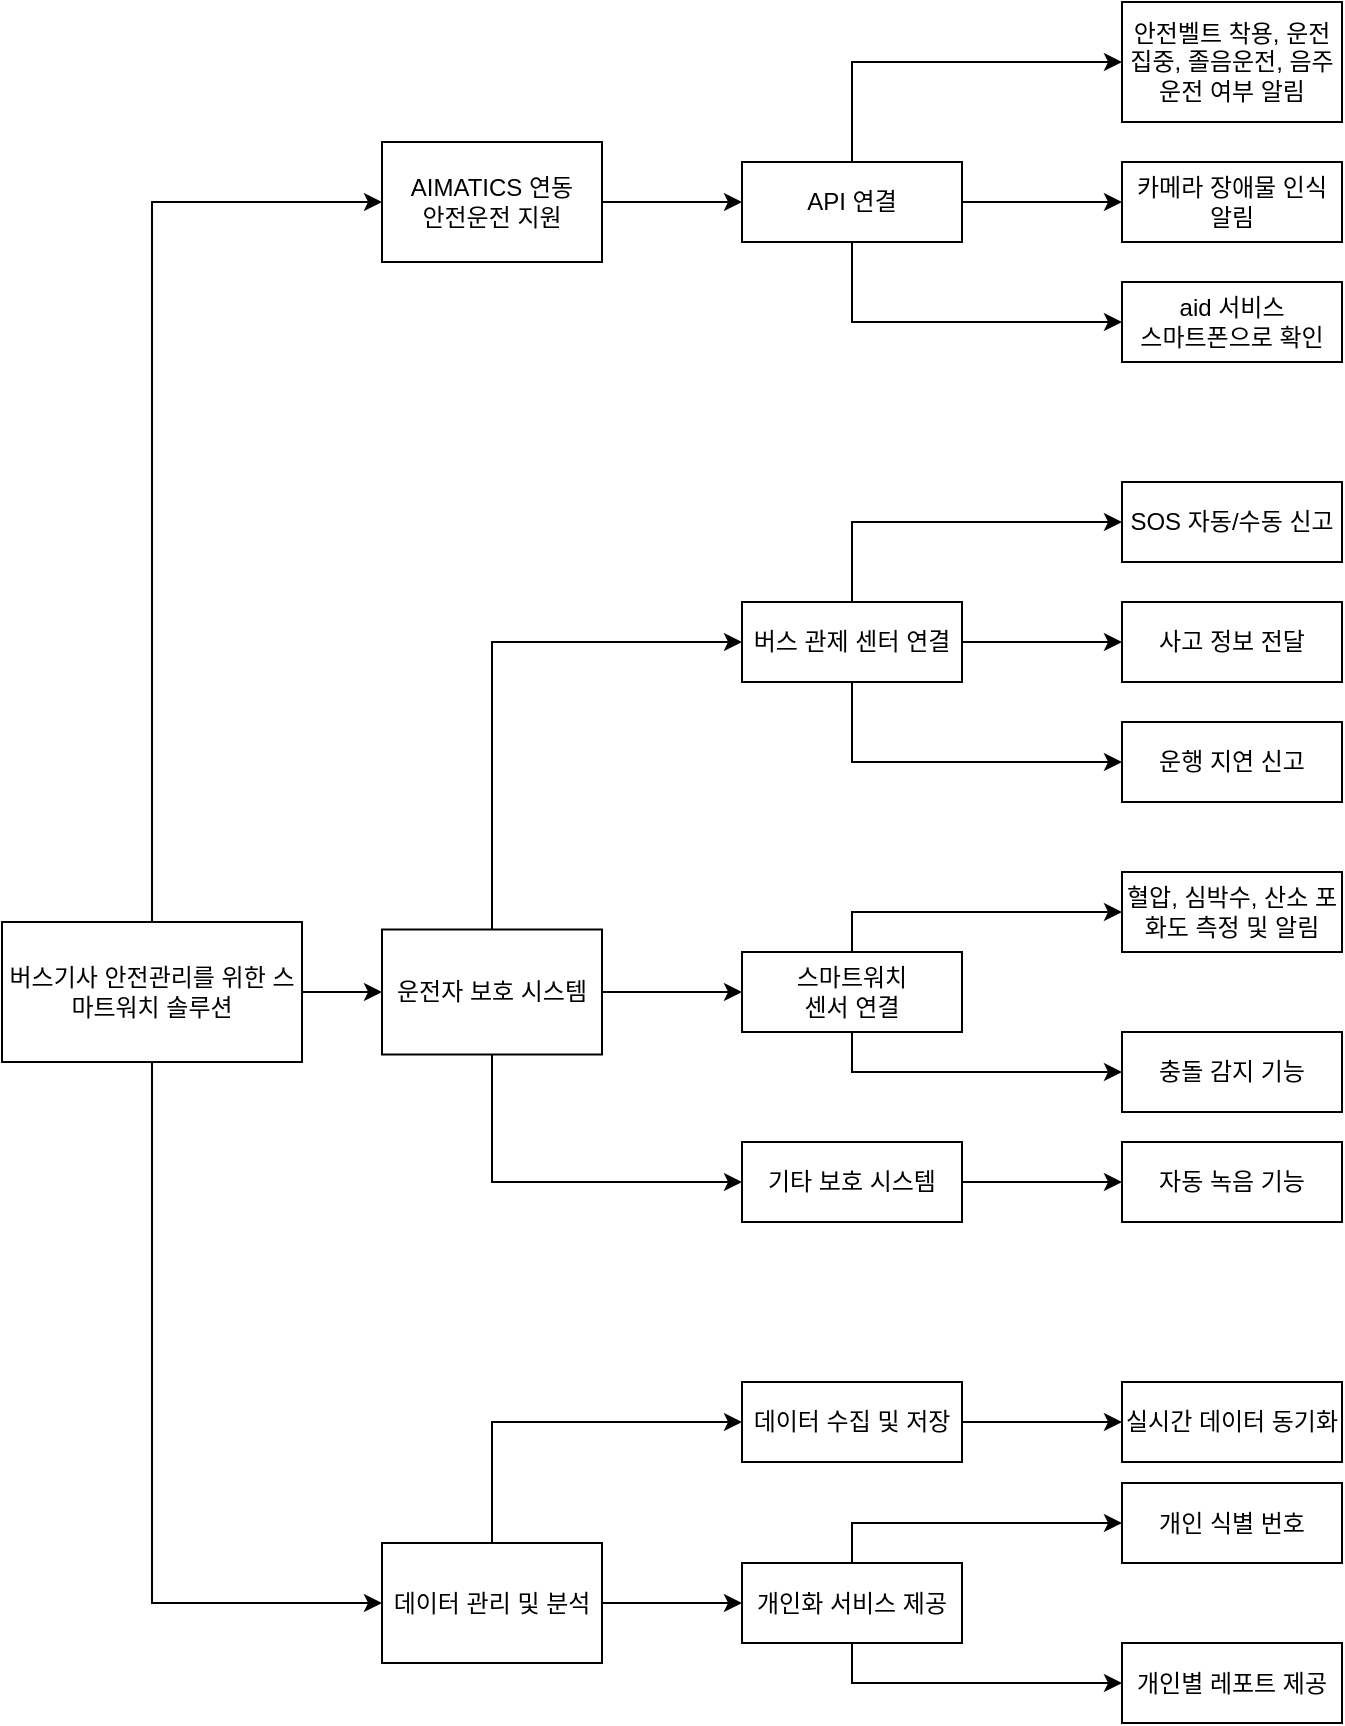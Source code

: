 <mxfile version="25.0.3" pages="2">
  <diagram name="페이지-1" id="l6jsERK50eljF_mwshCe">
    <mxGraphModel dx="788" dy="1906" grid="1" gridSize="10" guides="1" tooltips="1" connect="1" arrows="1" fold="1" page="1" pageScale="1" pageWidth="827" pageHeight="1169" math="0" shadow="0">
      <root>
        <mxCell id="0" />
        <mxCell id="1" parent="0" />
        <mxCell id="mBaUsVRjei22sfl_zwiO-31" style="edgeStyle=orthogonalEdgeStyle;rounded=0;orthogonalLoop=1;jettySize=auto;html=1;exitX=0.5;exitY=0;exitDx=0;exitDy=0;entryX=0;entryY=0.5;entryDx=0;entryDy=0;movable=1;cloneable=1;deletable=1;" parent="1" source="mBaUsVRjei22sfl_zwiO-1" target="mBaUsVRjei22sfl_zwiO-2" edge="1">
          <mxGeometry relative="1" as="geometry" />
        </mxCell>
        <mxCell id="mBaUsVRjei22sfl_zwiO-32" style="edgeStyle=orthogonalEdgeStyle;rounded=0;orthogonalLoop=1;jettySize=auto;html=1;exitX=0.5;exitY=1;exitDx=0;exitDy=0;entryX=0;entryY=0.5;entryDx=0;entryDy=0;movable=1;cloneable=1;deletable=1;" parent="1" source="mBaUsVRjei22sfl_zwiO-1" target="mBaUsVRjei22sfl_zwiO-4" edge="1">
          <mxGeometry relative="1" as="geometry" />
        </mxCell>
        <mxCell id="mBaUsVRjei22sfl_zwiO-33" style="edgeStyle=orthogonalEdgeStyle;rounded=0;orthogonalLoop=1;jettySize=auto;html=1;exitX=1;exitY=0.5;exitDx=0;exitDy=0;entryX=0;entryY=0.5;entryDx=0;entryDy=0;movable=1;cloneable=1;deletable=1;" parent="1" source="mBaUsVRjei22sfl_zwiO-1" target="mBaUsVRjei22sfl_zwiO-3" edge="1">
          <mxGeometry relative="1" as="geometry" />
        </mxCell>
        <mxCell id="mBaUsVRjei22sfl_zwiO-1" value="버스기사 안전관리를 위한 스마트워치 솔루션" style="rounded=0;whiteSpace=wrap;html=1;movable=1;cloneable=1;deletable=1;" parent="1" vertex="1">
          <mxGeometry x="50" y="310" width="150" height="70" as="geometry" />
        </mxCell>
        <mxCell id="kzmwCPAxyPMJvmSYChxt-3" style="edgeStyle=orthogonalEdgeStyle;rounded=0;orthogonalLoop=1;jettySize=auto;html=1;exitX=1;exitY=0.5;exitDx=0;exitDy=0;" edge="1" parent="1" source="mBaUsVRjei22sfl_zwiO-2" target="kzmwCPAxyPMJvmSYChxt-1">
          <mxGeometry relative="1" as="geometry" />
        </mxCell>
        <mxCell id="mBaUsVRjei22sfl_zwiO-2" value="AIMATICS 연동&lt;div&gt;안전운전 지원&lt;/div&gt;" style="rounded=0;whiteSpace=wrap;html=1;movable=1;cloneable=1;deletable=1;" parent="1" vertex="1">
          <mxGeometry x="240" y="-80" width="110" height="60" as="geometry" />
        </mxCell>
        <mxCell id="kzmwCPAxyPMJvmSYChxt-11" style="edgeStyle=orthogonalEdgeStyle;rounded=0;orthogonalLoop=1;jettySize=auto;html=1;exitX=1;exitY=0.5;exitDx=0;exitDy=0;entryX=0;entryY=0.5;entryDx=0;entryDy=0;" edge="1" parent="1" source="mBaUsVRjei22sfl_zwiO-3" target="kzmwCPAxyPMJvmSYChxt-9">
          <mxGeometry relative="1" as="geometry" />
        </mxCell>
        <mxCell id="kzmwCPAxyPMJvmSYChxt-12" style="edgeStyle=orthogonalEdgeStyle;rounded=0;orthogonalLoop=1;jettySize=auto;html=1;exitX=0.5;exitY=0;exitDx=0;exitDy=0;entryX=0;entryY=0.5;entryDx=0;entryDy=0;" edge="1" parent="1" source="mBaUsVRjei22sfl_zwiO-3" target="kzmwCPAxyPMJvmSYChxt-8">
          <mxGeometry relative="1" as="geometry" />
        </mxCell>
        <mxCell id="kzmwCPAxyPMJvmSYChxt-28" style="edgeStyle=orthogonalEdgeStyle;rounded=0;orthogonalLoop=1;jettySize=auto;html=1;exitX=0.5;exitY=1;exitDx=0;exitDy=0;entryX=0;entryY=0.5;entryDx=0;entryDy=0;" edge="1" parent="1" source="mBaUsVRjei22sfl_zwiO-3" target="kzmwCPAxyPMJvmSYChxt-10">
          <mxGeometry relative="1" as="geometry" />
        </mxCell>
        <mxCell id="mBaUsVRjei22sfl_zwiO-3" value="운전자 보호 시스템" style="rounded=0;whiteSpace=wrap;html=1;movable=1;cloneable=1;deletable=1;" parent="1" vertex="1">
          <mxGeometry x="240" y="313.75" width="110" height="62.5" as="geometry" />
        </mxCell>
        <mxCell id="mBaUsVRjei22sfl_zwiO-42" style="edgeStyle=orthogonalEdgeStyle;rounded=0;orthogonalLoop=1;jettySize=auto;html=1;exitX=1;exitY=0.5;exitDx=0;exitDy=0;entryX=0;entryY=0.5;entryDx=0;entryDy=0;movable=1;cloneable=1;deletable=1;" parent="1" source="mBaUsVRjei22sfl_zwiO-4" target="mBaUsVRjei22sfl_zwiO-18" edge="1">
          <mxGeometry relative="1" as="geometry" />
        </mxCell>
        <mxCell id="mBaUsVRjei22sfl_zwiO-43" style="edgeStyle=orthogonalEdgeStyle;rounded=0;orthogonalLoop=1;jettySize=auto;html=1;exitX=0.5;exitY=0;exitDx=0;exitDy=0;entryX=0;entryY=0.5;entryDx=0;entryDy=0;movable=1;cloneable=1;deletable=1;" parent="1" source="mBaUsVRjei22sfl_zwiO-4" target="mBaUsVRjei22sfl_zwiO-17" edge="1">
          <mxGeometry relative="1" as="geometry" />
        </mxCell>
        <mxCell id="mBaUsVRjei22sfl_zwiO-4" value="데이터 관리 및 분석" style="rounded=0;whiteSpace=wrap;html=1;movable=1;cloneable=1;deletable=1;" parent="1" vertex="1">
          <mxGeometry x="240" y="620.5" width="110" height="60" as="geometry" />
        </mxCell>
        <mxCell id="mBaUsVRjei22sfl_zwiO-64" style="edgeStyle=orthogonalEdgeStyle;rounded=0;orthogonalLoop=1;jettySize=auto;html=1;exitX=1;exitY=0.5;exitDx=0;exitDy=0;entryX=0;entryY=0.5;entryDx=0;entryDy=0;movable=1;cloneable=1;deletable=1;" parent="1" source="mBaUsVRjei22sfl_zwiO-17" target="mBaUsVRjei22sfl_zwiO-63" edge="1">
          <mxGeometry relative="1" as="geometry" />
        </mxCell>
        <mxCell id="mBaUsVRjei22sfl_zwiO-17" value="데이터 수집 및 저장" style="rounded=0;whiteSpace=wrap;html=1;movable=1;cloneable=1;deletable=1;" parent="1" vertex="1">
          <mxGeometry x="420" y="540" width="110" height="40" as="geometry" />
        </mxCell>
        <mxCell id="mBaUsVRjei22sfl_zwiO-67" style="edgeStyle=orthogonalEdgeStyle;rounded=0;orthogonalLoop=1;jettySize=auto;html=1;exitX=0.5;exitY=0;exitDx=0;exitDy=0;entryX=0;entryY=0.5;entryDx=0;entryDy=0;movable=1;cloneable=1;deletable=1;" parent="1" source="mBaUsVRjei22sfl_zwiO-18" target="mBaUsVRjei22sfl_zwiO-65" edge="1">
          <mxGeometry relative="1" as="geometry" />
        </mxCell>
        <mxCell id="mBaUsVRjei22sfl_zwiO-68" style="edgeStyle=orthogonalEdgeStyle;rounded=0;orthogonalLoop=1;jettySize=auto;html=1;exitX=0.5;exitY=1;exitDx=0;exitDy=0;entryX=0;entryY=0.5;entryDx=0;entryDy=0;movable=1;cloneable=1;deletable=1;" parent="1" source="mBaUsVRjei22sfl_zwiO-18" target="mBaUsVRjei22sfl_zwiO-66" edge="1">
          <mxGeometry relative="1" as="geometry" />
        </mxCell>
        <mxCell id="mBaUsVRjei22sfl_zwiO-18" value="개인화 서비스 제공" style="rounded=0;whiteSpace=wrap;html=1;movable=1;cloneable=1;deletable=1;" parent="1" vertex="1">
          <mxGeometry x="420" y="630.5" width="110" height="40" as="geometry" />
        </mxCell>
        <mxCell id="mBaUsVRjei22sfl_zwiO-63" value="실시간 데이터 동기화" style="rounded=0;whiteSpace=wrap;html=1;movable=1;cloneable=1;deletable=1;" parent="1" vertex="1">
          <mxGeometry x="610" y="540" width="110" height="40" as="geometry" />
        </mxCell>
        <mxCell id="mBaUsVRjei22sfl_zwiO-65" value="개인 식별 번호" style="rounded=0;whiteSpace=wrap;html=1;movable=1;cloneable=1;deletable=1;" parent="1" vertex="1">
          <mxGeometry x="610" y="590.5" width="110" height="40" as="geometry" />
        </mxCell>
        <mxCell id="mBaUsVRjei22sfl_zwiO-66" value="개인별 레포트 제공" style="rounded=0;whiteSpace=wrap;html=1;movable=1;cloneable=1;deletable=1;" parent="1" vertex="1">
          <mxGeometry x="610" y="670.5" width="110" height="40" as="geometry" />
        </mxCell>
        <mxCell id="kzmwCPAxyPMJvmSYChxt-6" style="edgeStyle=orthogonalEdgeStyle;rounded=0;orthogonalLoop=1;jettySize=auto;html=1;exitX=0.5;exitY=0;exitDx=0;exitDy=0;entryX=0;entryY=0.5;entryDx=0;entryDy=0;" edge="1" parent="1" source="kzmwCPAxyPMJvmSYChxt-1" target="kzmwCPAxyPMJvmSYChxt-2">
          <mxGeometry relative="1" as="geometry" />
        </mxCell>
        <mxCell id="kzmwCPAxyPMJvmSYChxt-7" style="edgeStyle=orthogonalEdgeStyle;rounded=0;orthogonalLoop=1;jettySize=auto;html=1;exitX=0.5;exitY=1;exitDx=0;exitDy=0;entryX=0;entryY=0.5;entryDx=0;entryDy=0;" edge="1" parent="1" source="kzmwCPAxyPMJvmSYChxt-1" target="kzmwCPAxyPMJvmSYChxt-5">
          <mxGeometry relative="1" as="geometry" />
        </mxCell>
        <mxCell id="kzmwCPAxyPMJvmSYChxt-33" style="edgeStyle=orthogonalEdgeStyle;rounded=0;orthogonalLoop=1;jettySize=auto;html=1;exitX=1;exitY=0.5;exitDx=0;exitDy=0;entryX=0;entryY=0.5;entryDx=0;entryDy=0;" edge="1" parent="1" source="kzmwCPAxyPMJvmSYChxt-1" target="kzmwCPAxyPMJvmSYChxt-32">
          <mxGeometry relative="1" as="geometry" />
        </mxCell>
        <mxCell id="kzmwCPAxyPMJvmSYChxt-1" value="API 연결" style="rounded=0;whiteSpace=wrap;html=1;movable=1;cloneable=1;deletable=1;" vertex="1" parent="1">
          <mxGeometry x="420" y="-70" width="110" height="40" as="geometry" />
        </mxCell>
        <mxCell id="kzmwCPAxyPMJvmSYChxt-2" value="안전벨트 착용, 운전 집중, 졸음운전, 음주운전 여부 알림" style="rounded=0;whiteSpace=wrap;html=1;movable=1;cloneable=1;deletable=1;" vertex="1" parent="1">
          <mxGeometry x="610" y="-150" width="110" height="60" as="geometry" />
        </mxCell>
        <mxCell id="kzmwCPAxyPMJvmSYChxt-5" value="aid 서비스&lt;div&gt;스마트폰으로 확인&lt;/div&gt;" style="rounded=0;whiteSpace=wrap;html=1;movable=1;cloneable=1;deletable=1;" vertex="1" parent="1">
          <mxGeometry x="610" y="-10" width="110" height="40" as="geometry" />
        </mxCell>
        <mxCell id="kzmwCPAxyPMJvmSYChxt-18" style="edgeStyle=orthogonalEdgeStyle;rounded=0;orthogonalLoop=1;jettySize=auto;html=1;exitX=0.5;exitY=0;exitDx=0;exitDy=0;entryX=0;entryY=0.5;entryDx=0;entryDy=0;" edge="1" parent="1" source="kzmwCPAxyPMJvmSYChxt-8" target="kzmwCPAxyPMJvmSYChxt-13">
          <mxGeometry relative="1" as="geometry" />
        </mxCell>
        <mxCell id="kzmwCPAxyPMJvmSYChxt-19" style="edgeStyle=orthogonalEdgeStyle;rounded=0;orthogonalLoop=1;jettySize=auto;html=1;exitX=1;exitY=0.5;exitDx=0;exitDy=0;entryX=0;entryY=0.5;entryDx=0;entryDy=0;" edge="1" parent="1" source="kzmwCPAxyPMJvmSYChxt-8" target="kzmwCPAxyPMJvmSYChxt-14">
          <mxGeometry relative="1" as="geometry" />
        </mxCell>
        <mxCell id="kzmwCPAxyPMJvmSYChxt-20" style="edgeStyle=orthogonalEdgeStyle;rounded=0;orthogonalLoop=1;jettySize=auto;html=1;exitX=0.5;exitY=1;exitDx=0;exitDy=0;entryX=0;entryY=0.5;entryDx=0;entryDy=0;" edge="1" parent="1" source="kzmwCPAxyPMJvmSYChxt-8" target="kzmwCPAxyPMJvmSYChxt-15">
          <mxGeometry relative="1" as="geometry" />
        </mxCell>
        <mxCell id="kzmwCPAxyPMJvmSYChxt-8" value="버스 관제 센터 연결" style="rounded=0;whiteSpace=wrap;html=1;movable=1;cloneable=1;deletable=1;" vertex="1" parent="1">
          <mxGeometry x="420" y="150" width="110" height="40" as="geometry" />
        </mxCell>
        <mxCell id="kzmwCPAxyPMJvmSYChxt-24" style="edgeStyle=orthogonalEdgeStyle;rounded=0;orthogonalLoop=1;jettySize=auto;html=1;exitX=0.5;exitY=0;exitDx=0;exitDy=0;entryX=0;entryY=0.5;entryDx=0;entryDy=0;" edge="1" parent="1" source="kzmwCPAxyPMJvmSYChxt-9" target="kzmwCPAxyPMJvmSYChxt-16">
          <mxGeometry relative="1" as="geometry" />
        </mxCell>
        <mxCell id="kzmwCPAxyPMJvmSYChxt-25" style="edgeStyle=orthogonalEdgeStyle;rounded=0;orthogonalLoop=1;jettySize=auto;html=1;exitX=0.5;exitY=1;exitDx=0;exitDy=0;entryX=0;entryY=0.5;entryDx=0;entryDy=0;" edge="1" parent="1" source="kzmwCPAxyPMJvmSYChxt-9" target="kzmwCPAxyPMJvmSYChxt-23">
          <mxGeometry relative="1" as="geometry" />
        </mxCell>
        <mxCell id="kzmwCPAxyPMJvmSYChxt-9" value="스마트워치&lt;div&gt;센서 연결&lt;/div&gt;" style="rounded=0;whiteSpace=wrap;html=1;movable=1;cloneable=1;deletable=1;" vertex="1" parent="1">
          <mxGeometry x="420" y="325" width="110" height="40" as="geometry" />
        </mxCell>
        <mxCell id="kzmwCPAxyPMJvmSYChxt-29" style="edgeStyle=orthogonalEdgeStyle;rounded=0;orthogonalLoop=1;jettySize=auto;html=1;exitX=1;exitY=0.5;exitDx=0;exitDy=0;entryX=0;entryY=0.5;entryDx=0;entryDy=0;" edge="1" parent="1" source="kzmwCPAxyPMJvmSYChxt-10" target="kzmwCPAxyPMJvmSYChxt-27">
          <mxGeometry relative="1" as="geometry" />
        </mxCell>
        <mxCell id="kzmwCPAxyPMJvmSYChxt-10" value="기타 보호 시스템" style="rounded=0;whiteSpace=wrap;html=1;movable=1;cloneable=1;deletable=1;" vertex="1" parent="1">
          <mxGeometry x="420" y="420" width="110" height="40" as="geometry" />
        </mxCell>
        <mxCell id="kzmwCPAxyPMJvmSYChxt-13" value="SOS 자동/수동 신고" style="rounded=0;whiteSpace=wrap;html=1;movable=1;cloneable=1;deletable=1;" vertex="1" parent="1">
          <mxGeometry x="610" y="90" width="110" height="40" as="geometry" />
        </mxCell>
        <mxCell id="kzmwCPAxyPMJvmSYChxt-14" value="사고 정보 전달" style="rounded=0;whiteSpace=wrap;html=1;movable=1;cloneable=1;deletable=1;" vertex="1" parent="1">
          <mxGeometry x="610" y="150" width="110" height="40" as="geometry" />
        </mxCell>
        <mxCell id="kzmwCPAxyPMJvmSYChxt-15" value="운행 지연 신고" style="rounded=0;whiteSpace=wrap;html=1;movable=1;cloneable=1;deletable=1;" vertex="1" parent="1">
          <mxGeometry x="610" y="210" width="110" height="40" as="geometry" />
        </mxCell>
        <mxCell id="kzmwCPAxyPMJvmSYChxt-16" value="혈압, 심박수, 산소 포화도 측정 및 알림" style="rounded=0;whiteSpace=wrap;html=1;movable=1;cloneable=1;deletable=1;" vertex="1" parent="1">
          <mxGeometry x="610" y="285" width="110" height="40" as="geometry" />
        </mxCell>
        <mxCell id="kzmwCPAxyPMJvmSYChxt-23" value="충돌 감지 기능" style="rounded=0;whiteSpace=wrap;html=1;movable=1;cloneable=1;deletable=1;" vertex="1" parent="1">
          <mxGeometry x="610" y="365" width="110" height="40" as="geometry" />
        </mxCell>
        <mxCell id="kzmwCPAxyPMJvmSYChxt-27" value="자동 녹음 기능" style="rounded=0;whiteSpace=wrap;html=1;movable=1;cloneable=1;deletable=1;" vertex="1" parent="1">
          <mxGeometry x="610" y="420" width="110" height="40" as="geometry" />
        </mxCell>
        <mxCell id="kzmwCPAxyPMJvmSYChxt-32" value="카메라 장애물 인식 알림" style="rounded=0;whiteSpace=wrap;html=1;movable=1;cloneable=1;deletable=1;" vertex="1" parent="1">
          <mxGeometry x="610" y="-70" width="110" height="40" as="geometry" />
        </mxCell>
      </root>
    </mxGraphModel>
  </diagram>
  <diagram id="6OB_MRdJddkfXvSc6wAI" name="페이지-2">
    <mxGraphModel dx="1117" dy="1187" grid="0" gridSize="10" guides="1" tooltips="1" connect="1" arrows="1" fold="1" page="0" pageScale="1" pageWidth="827" pageHeight="1169" math="0" shadow="0">
      <root>
        <mxCell id="0" />
        <mxCell id="1" parent="0" />
        <mxCell id="kB-Bt79d1r5Ka0bSWzAm-1" value="SAFETIMATICS" style="rounded=0;whiteSpace=wrap;html=1;" vertex="1" parent="1">
          <mxGeometry x="-112" y="158" width="120" height="60" as="geometry" />
        </mxCell>
        <mxCell id="kB-Bt79d1r5Ka0bSWzAm-2" value="안전성 향상" style="rounded=0;whiteSpace=wrap;html=1;" vertex="1" parent="1">
          <mxGeometry x="68" y="-14" width="120" height="43" as="geometry" />
        </mxCell>
        <mxCell id="kB-Bt79d1r5Ka0bSWzAm-3" value="운전자 건강관리" style="rounded=0;whiteSpace=wrap;html=1;" vertex="1" parent="1">
          <mxGeometry x="68" y="109" width="120" height="43" as="geometry" />
        </mxCell>
        <mxCell id="kB-Bt79d1r5Ka0bSWzAm-4" value="운영 효율성" style="rounded=0;whiteSpace=wrap;html=1;" vertex="1" parent="1">
          <mxGeometry x="68" y="243" width="120" height="43" as="geometry" />
        </mxCell>
        <mxCell id="kB-Bt79d1r5Ka0bSWzAm-5" value="사용자 경험" style="rounded=0;whiteSpace=wrap;html=1;" vertex="1" parent="1">
          <mxGeometry x="68" y="371" width="120" height="43" as="geometry" />
        </mxCell>
        <mxCell id="kB-Bt79d1r5Ka0bSWzAm-6" value="실시간 피로도 감지" style="rounded=0;whiteSpace=wrap;html=1;" vertex="1" parent="1">
          <mxGeometry x="283" y="-71" width="120" height="43" as="geometry" />
        </mxCell>
        <mxCell id="kB-Bt79d1r5Ka0bSWzAm-8" value="위험 상황 조기 경보" style="rounded=0;whiteSpace=wrap;html=1;" vertex="1" parent="1">
          <mxGeometry x="291" y="-7" width="120" height="43" as="geometry" />
        </mxCell>
        <mxCell id="kB-Bt79d1r5Ka0bSWzAm-9" value="사고 예방" style="rounded=0;whiteSpace=wrap;html=1;" vertex="1" parent="1">
          <mxGeometry x="291" y="68" width="120" height="43" as="geometry" />
        </mxCell>
        <mxCell id="kB-Bt79d1r5Ka0bSWzAm-10" value="건강 상태 모니터링" style="rounded=0;whiteSpace=wrap;html=1;" vertex="1" parent="1">
          <mxGeometry x="288" y="132" width="120" height="43" as="geometry" />
        </mxCell>
        <mxCell id="kB-Bt79d1r5Ka0bSWzAm-11" value="스트레스 레벨 관리" style="rounded=0;whiteSpace=wrap;html=1;" vertex="1" parent="1">
          <mxGeometry x="288" y="208" width="120" height="43" as="geometry" />
        </mxCell>
      </root>
    </mxGraphModel>
  </diagram>
</mxfile>
